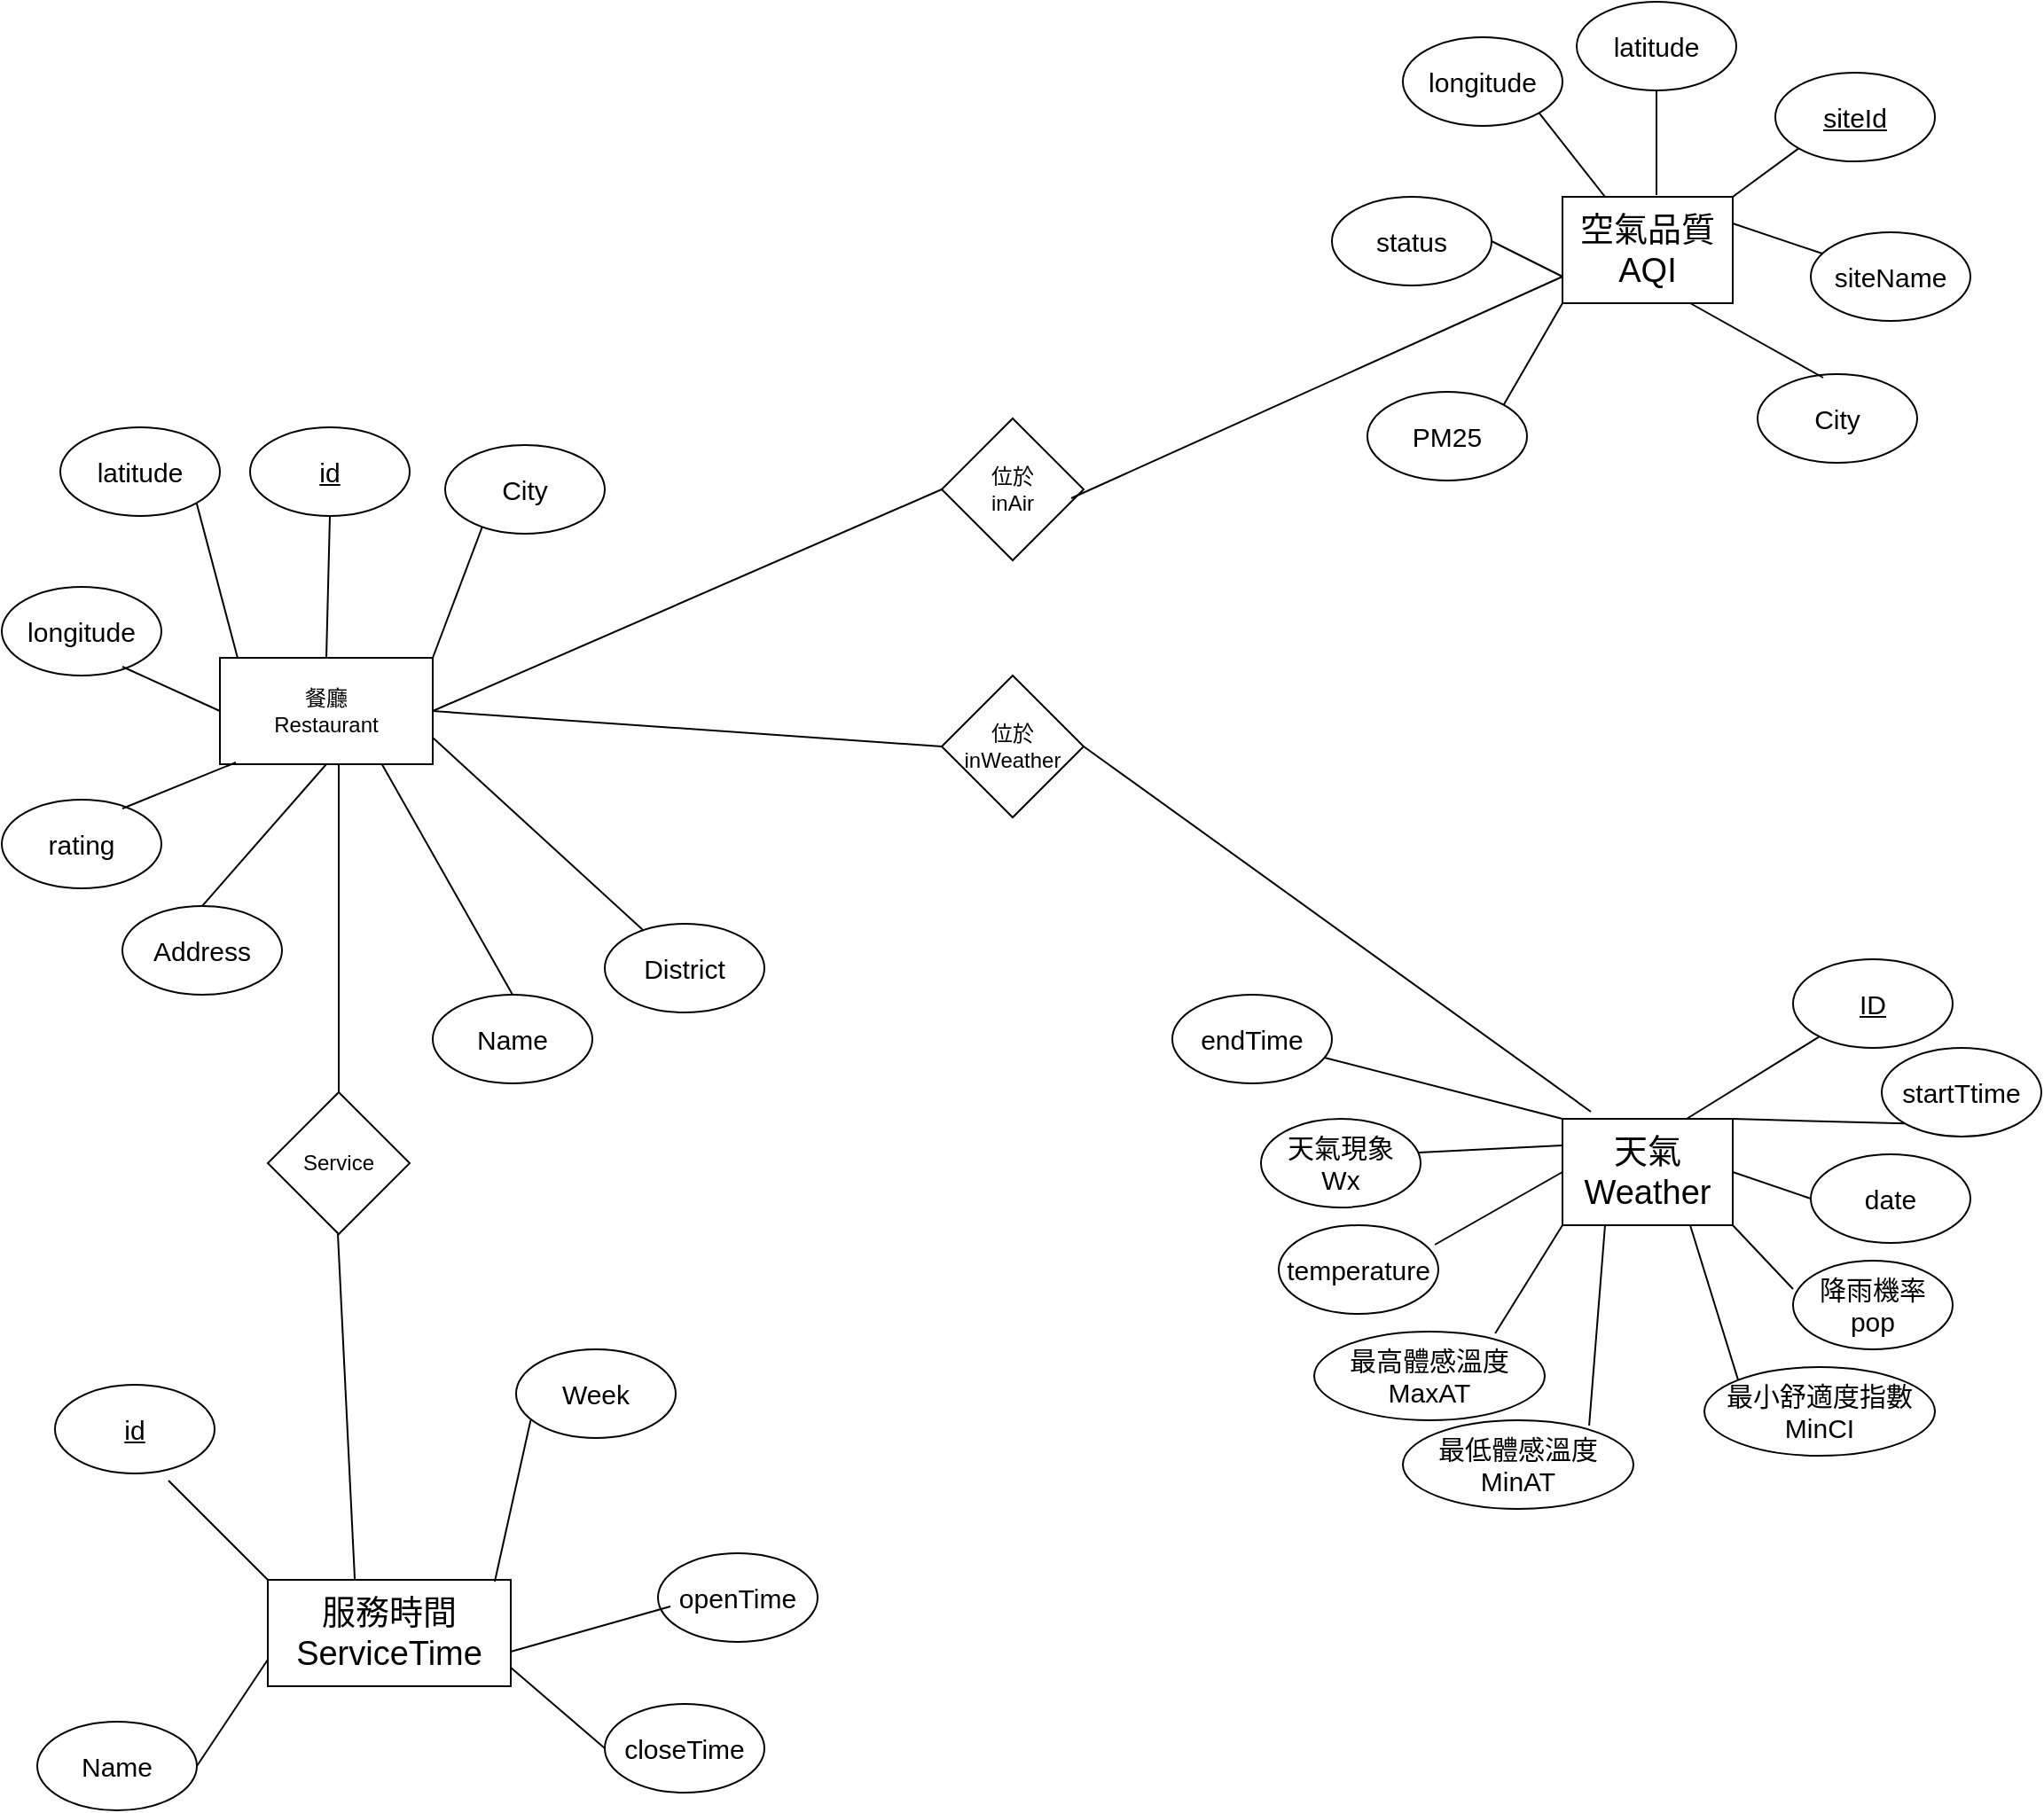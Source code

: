 <mxfile version="14.1.3" type="github">
  <diagram id="1id13Hlo0LUYdl84jNpW" name="Page-1">
    <mxGraphModel dx="1422" dy="794" grid="1" gridSize="10" guides="1" tooltips="1" connect="1" arrows="1" fold="1" page="1" pageScale="1" pageWidth="1200" pageHeight="1920" math="0" shadow="0">
      <root>
        <mxCell id="0" />
        <mxCell id="1" parent="0" />
        <mxCell id="9KsozdBD5rHiE_QyWyAq-9" value="&lt;font style=&quot;font-size: 19px&quot;&gt;天氣&lt;br&gt;Weather&lt;br&gt;&lt;/font&gt;" style="rounded=0;whiteSpace=wrap;html=1;" parent="1" vertex="1">
          <mxGeometry x="880" y="690" width="96" height="60" as="geometry" />
        </mxCell>
        <mxCell id="9KsozdBD5rHiE_QyWyAq-10" value="&lt;span style=&quot;font-size: 15px&quot;&gt;startTtime&lt;/span&gt;" style="ellipse;whiteSpace=wrap;html=1;" parent="1" vertex="1">
          <mxGeometry x="1060" y="650" width="90" height="50" as="geometry" />
        </mxCell>
        <mxCell id="9KsozdBD5rHiE_QyWyAq-11" value="&lt;font style=&quot;font-size: 15px&quot;&gt;date&lt;/font&gt;" style="ellipse;whiteSpace=wrap;html=1;" parent="1" vertex="1">
          <mxGeometry x="1020" y="710" width="90" height="50" as="geometry" />
        </mxCell>
        <mxCell id="9KsozdBD5rHiE_QyWyAq-12" value="&lt;font style=&quot;font-size: 15px&quot;&gt;endTime&lt;/font&gt;" style="ellipse;whiteSpace=wrap;html=1;" parent="1" vertex="1">
          <mxGeometry x="660" y="620" width="90" height="50" as="geometry" />
        </mxCell>
        <mxCell id="9KsozdBD5rHiE_QyWyAq-13" value="&lt;font style=&quot;font-size: 15px&quot;&gt;天氣現象&lt;br&gt;Wx&lt;/font&gt;" style="ellipse;whiteSpace=wrap;html=1;" parent="1" vertex="1">
          <mxGeometry x="710" y="690" width="90" height="50" as="geometry" />
        </mxCell>
        <mxCell id="9KsozdBD5rHiE_QyWyAq-14" value="&lt;font style=&quot;font-size: 15px&quot;&gt;降雨機率&lt;br&gt;pop&lt;br&gt;&lt;/font&gt;" style="ellipse;whiteSpace=wrap;html=1;" parent="1" vertex="1">
          <mxGeometry x="1010" y="770" width="90" height="50" as="geometry" />
        </mxCell>
        <mxCell id="9KsozdBD5rHiE_QyWyAq-15" value="&lt;font style=&quot;font-size: 15px&quot;&gt;temperature&lt;/font&gt;" style="ellipse;whiteSpace=wrap;html=1;" parent="1" vertex="1">
          <mxGeometry x="720" y="750" width="90" height="50" as="geometry" />
        </mxCell>
        <mxCell id="9KsozdBD5rHiE_QyWyAq-16" value="&lt;font style=&quot;font-size: 15px&quot;&gt;最小舒適度指數&lt;br&gt;MinCI&lt;/font&gt;" style="ellipse;whiteSpace=wrap;html=1;" parent="1" vertex="1">
          <mxGeometry x="960" y="830" width="130" height="50" as="geometry" />
        </mxCell>
        <mxCell id="9KsozdBD5rHiE_QyWyAq-17" value="&lt;font style=&quot;font-size: 15px&quot;&gt;最高體感溫度&lt;br&gt;MaxAT&lt;/font&gt;" style="ellipse;whiteSpace=wrap;html=1;" parent="1" vertex="1">
          <mxGeometry x="740" y="810" width="130" height="50" as="geometry" />
        </mxCell>
        <mxCell id="9KsozdBD5rHiE_QyWyAq-18" value="&lt;font style=&quot;font-size: 15px&quot;&gt;最低體感溫度&lt;br&gt;MinAT&lt;/font&gt;" style="ellipse;whiteSpace=wrap;html=1;" parent="1" vertex="1">
          <mxGeometry x="790" y="860" width="130" height="50" as="geometry" />
        </mxCell>
        <mxCell id="9KsozdBD5rHiE_QyWyAq-28" value="" style="endArrow=none;html=1;entryX=0;entryY=0;entryDx=0;entryDy=0;" parent="1" source="9KsozdBD5rHiE_QyWyAq-12" target="9KsozdBD5rHiE_QyWyAq-9" edge="1">
          <mxGeometry width="50" height="50" relative="1" as="geometry">
            <mxPoint x="920" y="620" as="sourcePoint" />
            <mxPoint x="970" y="570" as="targetPoint" />
          </mxGeometry>
        </mxCell>
        <mxCell id="9KsozdBD5rHiE_QyWyAq-29" value="" style="endArrow=none;html=1;entryX=1;entryY=0.5;entryDx=0;entryDy=0;exitX=0;exitY=0.5;exitDx=0;exitDy=0;" parent="1" source="9KsozdBD5rHiE_QyWyAq-11" target="9KsozdBD5rHiE_QyWyAq-9" edge="1">
          <mxGeometry width="50" height="50" relative="1" as="geometry">
            <mxPoint x="920" y="620" as="sourcePoint" />
            <mxPoint x="970" y="570" as="targetPoint" />
          </mxGeometry>
        </mxCell>
        <mxCell id="9KsozdBD5rHiE_QyWyAq-31" value="" style="endArrow=none;html=1;entryX=0;entryY=0.25;entryDx=0;entryDy=0;exitX=0.989;exitY=0.38;exitDx=0;exitDy=0;exitPerimeter=0;" parent="1" source="9KsozdBD5rHiE_QyWyAq-13" target="9KsozdBD5rHiE_QyWyAq-9" edge="1">
          <mxGeometry width="50" height="50" relative="1" as="geometry">
            <mxPoint x="920" y="620" as="sourcePoint" />
            <mxPoint x="970" y="570" as="targetPoint" />
          </mxGeometry>
        </mxCell>
        <mxCell id="9KsozdBD5rHiE_QyWyAq-32" value="" style="endArrow=none;html=1;entryX=0;entryY=0.5;entryDx=0;entryDy=0;exitX=0.978;exitY=0.22;exitDx=0;exitDy=0;exitPerimeter=0;" parent="1" source="9KsozdBD5rHiE_QyWyAq-15" target="9KsozdBD5rHiE_QyWyAq-9" edge="1">
          <mxGeometry width="50" height="50" relative="1" as="geometry">
            <mxPoint x="920" y="620" as="sourcePoint" />
            <mxPoint x="970" y="570" as="targetPoint" />
          </mxGeometry>
        </mxCell>
        <mxCell id="9KsozdBD5rHiE_QyWyAq-33" value="" style="endArrow=none;html=1;entryX=0;entryY=1;entryDx=0;entryDy=0;exitX=0.785;exitY=0.02;exitDx=0;exitDy=0;exitPerimeter=0;" parent="1" source="9KsozdBD5rHiE_QyWyAq-17" target="9KsozdBD5rHiE_QyWyAq-9" edge="1">
          <mxGeometry width="50" height="50" relative="1" as="geometry">
            <mxPoint x="920" y="620" as="sourcePoint" />
            <mxPoint x="970" y="570" as="targetPoint" />
          </mxGeometry>
        </mxCell>
        <mxCell id="9KsozdBD5rHiE_QyWyAq-34" value="" style="endArrow=none;html=1;entryX=0.25;entryY=1;entryDx=0;entryDy=0;exitX=0.808;exitY=0.06;exitDx=0;exitDy=0;exitPerimeter=0;" parent="1" source="9KsozdBD5rHiE_QyWyAq-18" target="9KsozdBD5rHiE_QyWyAq-9" edge="1">
          <mxGeometry width="50" height="50" relative="1" as="geometry">
            <mxPoint x="920" y="620" as="sourcePoint" />
            <mxPoint x="970" y="570" as="targetPoint" />
          </mxGeometry>
        </mxCell>
        <mxCell id="9KsozdBD5rHiE_QyWyAq-35" value="" style="endArrow=none;html=1;entryX=0.75;entryY=1;entryDx=0;entryDy=0;exitX=0;exitY=0;exitDx=0;exitDy=0;" parent="1" source="9KsozdBD5rHiE_QyWyAq-16" target="9KsozdBD5rHiE_QyWyAq-9" edge="1">
          <mxGeometry width="50" height="50" relative="1" as="geometry">
            <mxPoint x="920" y="620" as="sourcePoint" />
            <mxPoint x="970" y="570" as="targetPoint" />
          </mxGeometry>
        </mxCell>
        <mxCell id="9KsozdBD5rHiE_QyWyAq-36" value="" style="endArrow=none;html=1;entryX=1;entryY=1;entryDx=0;entryDy=0;exitX=0;exitY=0.32;exitDx=0;exitDy=0;exitPerimeter=0;" parent="1" source="9KsozdBD5rHiE_QyWyAq-14" target="9KsozdBD5rHiE_QyWyAq-9" edge="1">
          <mxGeometry width="50" height="50" relative="1" as="geometry">
            <mxPoint x="920" y="620" as="sourcePoint" />
            <mxPoint x="970" y="570" as="targetPoint" />
          </mxGeometry>
        </mxCell>
        <mxCell id="9KsozdBD5rHiE_QyWyAq-42" value="餐廳&lt;br&gt;Restaurant" style="rounded=0;whiteSpace=wrap;html=1;" parent="1" vertex="1">
          <mxGeometry x="123" y="430" width="120" height="60" as="geometry" />
        </mxCell>
        <mxCell id="9KsozdBD5rHiE_QyWyAq-44" value="&lt;span style=&quot;font-size: 15px&quot;&gt;&lt;u&gt;id&lt;/u&gt;&lt;/span&gt;" style="ellipse;whiteSpace=wrap;html=1;" parent="1" vertex="1">
          <mxGeometry x="140" y="300" width="90" height="50" as="geometry" />
        </mxCell>
        <mxCell id="9KsozdBD5rHiE_QyWyAq-45" value="&lt;font style=&quot;font-size: 15px&quot;&gt;City&lt;/font&gt;" style="ellipse;whiteSpace=wrap;html=1;" parent="1" vertex="1">
          <mxGeometry x="250" y="310" width="90" height="50" as="geometry" />
        </mxCell>
        <mxCell id="9KsozdBD5rHiE_QyWyAq-46" value="&lt;font style=&quot;font-size: 15px&quot;&gt;District&lt;/font&gt;" style="ellipse;whiteSpace=wrap;html=1;" parent="1" vertex="1">
          <mxGeometry x="340" y="580" width="90" height="50" as="geometry" />
        </mxCell>
        <mxCell id="9KsozdBD5rHiE_QyWyAq-48" value="&lt;font style=&quot;font-size: 15px&quot;&gt;longitude&lt;/font&gt;" style="ellipse;whiteSpace=wrap;html=1;" parent="1" vertex="1">
          <mxGeometry y="390" width="90" height="50" as="geometry" />
        </mxCell>
        <mxCell id="9KsozdBD5rHiE_QyWyAq-49" value="&lt;font style=&quot;font-size: 15px&quot;&gt;latitude&lt;/font&gt;" style="ellipse;whiteSpace=wrap;html=1;" parent="1" vertex="1">
          <mxGeometry x="33" y="300" width="90" height="50" as="geometry" />
        </mxCell>
        <mxCell id="9KsozdBD5rHiE_QyWyAq-50" value="&lt;font style=&quot;font-size: 15px&quot;&gt;Address&lt;/font&gt;" style="ellipse;whiteSpace=wrap;html=1;" parent="1" vertex="1">
          <mxGeometry x="68" y="570" width="90" height="50" as="geometry" />
        </mxCell>
        <mxCell id="9KsozdBD5rHiE_QyWyAq-51" value="&lt;font style=&quot;font-size: 15px&quot;&gt;rating&lt;/font&gt;" style="ellipse;whiteSpace=wrap;html=1;" parent="1" vertex="1">
          <mxGeometry y="510" width="90" height="50" as="geometry" />
        </mxCell>
        <mxCell id="9KsozdBD5rHiE_QyWyAq-52" value="位於&lt;br&gt;inAir" style="rhombus;whiteSpace=wrap;html=1;" parent="1" vertex="1">
          <mxGeometry x="530" y="295" width="80" height="80" as="geometry" />
        </mxCell>
        <mxCell id="9KsozdBD5rHiE_QyWyAq-56" value="" style="endArrow=none;html=1;entryX=0.5;entryY=1;entryDx=0;entryDy=0;exitX=0.5;exitY=0;exitDx=0;exitDy=0;" parent="1" source="9KsozdBD5rHiE_QyWyAq-50" target="9KsozdBD5rHiE_QyWyAq-42" edge="1">
          <mxGeometry width="50" height="50" relative="1" as="geometry">
            <mxPoint x="108" y="650" as="sourcePoint" />
            <mxPoint x="158" y="600" as="targetPoint" />
          </mxGeometry>
        </mxCell>
        <mxCell id="9KsozdBD5rHiE_QyWyAq-57" value="" style="endArrow=none;html=1;entryX=1;entryY=0.75;entryDx=0;entryDy=0;" parent="1" source="9KsozdBD5rHiE_QyWyAq-46" target="9KsozdBD5rHiE_QyWyAq-42" edge="1">
          <mxGeometry width="50" height="50" relative="1" as="geometry">
            <mxPoint x="108" y="650" as="sourcePoint" />
            <mxPoint x="158" y="600" as="targetPoint" />
          </mxGeometry>
        </mxCell>
        <mxCell id="9KsozdBD5rHiE_QyWyAq-58" value="" style="endArrow=none;html=1;entryX=1;entryY=0;entryDx=0;entryDy=0;exitX=0.233;exitY=0.92;exitDx=0;exitDy=0;exitPerimeter=0;" parent="1" source="9KsozdBD5rHiE_QyWyAq-45" target="9KsozdBD5rHiE_QyWyAq-42" edge="1">
          <mxGeometry width="50" height="50" relative="1" as="geometry">
            <mxPoint x="108" y="650" as="sourcePoint" />
            <mxPoint x="158" y="600" as="targetPoint" />
          </mxGeometry>
        </mxCell>
        <mxCell id="9KsozdBD5rHiE_QyWyAq-59" value="" style="endArrow=none;html=1;entryX=0.5;entryY=0;entryDx=0;entryDy=0;exitX=0.5;exitY=1;exitDx=0;exitDy=0;" parent="1" source="9KsozdBD5rHiE_QyWyAq-44" target="9KsozdBD5rHiE_QyWyAq-42" edge="1">
          <mxGeometry width="50" height="50" relative="1" as="geometry">
            <mxPoint x="108" y="650" as="sourcePoint" />
            <mxPoint x="158" y="600" as="targetPoint" />
          </mxGeometry>
        </mxCell>
        <mxCell id="9KsozdBD5rHiE_QyWyAq-60" value="" style="endArrow=none;html=1;entryX=0.083;entryY=0;entryDx=0;entryDy=0;entryPerimeter=0;exitX=1;exitY=1;exitDx=0;exitDy=0;" parent="1" source="9KsozdBD5rHiE_QyWyAq-49" target="9KsozdBD5rHiE_QyWyAq-42" edge="1">
          <mxGeometry width="50" height="50" relative="1" as="geometry">
            <mxPoint x="108" y="650" as="sourcePoint" />
            <mxPoint x="158" y="600" as="targetPoint" />
          </mxGeometry>
        </mxCell>
        <mxCell id="9KsozdBD5rHiE_QyWyAq-61" value="" style="endArrow=none;html=1;entryX=0;entryY=0.5;entryDx=0;entryDy=0;exitX=1;exitY=0.5;exitDx=0;exitDy=0;" parent="1" target="9KsozdBD5rHiE_QyWyAq-42" edge="1">
          <mxGeometry width="50" height="50" relative="1" as="geometry">
            <mxPoint x="68" y="435" as="sourcePoint" />
            <mxPoint x="158" y="600" as="targetPoint" />
          </mxGeometry>
        </mxCell>
        <mxCell id="9KsozdBD5rHiE_QyWyAq-62" value="" style="endArrow=none;html=1;entryX=0.075;entryY=0.983;entryDx=0;entryDy=0;entryPerimeter=0;exitX=1;exitY=0.5;exitDx=0;exitDy=0;" parent="1" target="9KsozdBD5rHiE_QyWyAq-42" edge="1">
          <mxGeometry width="50" height="50" relative="1" as="geometry">
            <mxPoint x="68" y="515" as="sourcePoint" />
            <mxPoint x="158" y="600" as="targetPoint" />
          </mxGeometry>
        </mxCell>
        <mxCell id="9KsozdBD5rHiE_QyWyAq-63" value="&lt;font style=&quot;font-size: 19px&quot;&gt;空氣品質&lt;br&gt;AQI&lt;br&gt;&lt;/font&gt;" style="rounded=0;whiteSpace=wrap;html=1;" parent="1" vertex="1">
          <mxGeometry x="880" y="170" width="96" height="60" as="geometry" />
        </mxCell>
        <mxCell id="9KsozdBD5rHiE_QyWyAq-64" value="&lt;span style=&quot;font-size: 15px&quot;&gt;&lt;u&gt;siteId&lt;/u&gt;&lt;/span&gt;" style="ellipse;whiteSpace=wrap;html=1;" parent="1" vertex="1">
          <mxGeometry x="1000" y="100" width="90" height="50" as="geometry" />
        </mxCell>
        <mxCell id="9KsozdBD5rHiE_QyWyAq-65" value="&lt;font style=&quot;font-size: 15px&quot;&gt;siteName&lt;/font&gt;" style="ellipse;whiteSpace=wrap;html=1;" parent="1" vertex="1">
          <mxGeometry x="1020" y="190" width="90" height="50" as="geometry" />
        </mxCell>
        <mxCell id="9KsozdBD5rHiE_QyWyAq-66" value="&lt;font style=&quot;font-size: 15px&quot;&gt;City&lt;/font&gt;" style="ellipse;whiteSpace=wrap;html=1;" parent="1" vertex="1">
          <mxGeometry x="990" y="270" width="90" height="50" as="geometry" />
        </mxCell>
        <mxCell id="9KsozdBD5rHiE_QyWyAq-67" value="&lt;font style=&quot;font-size: 15px&quot;&gt;longitude&lt;/font&gt;" style="ellipse;whiteSpace=wrap;html=1;" parent="1" vertex="1">
          <mxGeometry x="790" y="80" width="90" height="50" as="geometry" />
        </mxCell>
        <mxCell id="9KsozdBD5rHiE_QyWyAq-68" value="&lt;font style=&quot;font-size: 15px&quot;&gt;latitude&lt;/font&gt;" style="ellipse;whiteSpace=wrap;html=1;" parent="1" vertex="1">
          <mxGeometry x="888" y="60" width="90" height="50" as="geometry" />
        </mxCell>
        <mxCell id="9KsozdBD5rHiE_QyWyAq-69" value="&lt;font style=&quot;font-size: 15px&quot;&gt;status&lt;/font&gt;" style="ellipse;whiteSpace=wrap;html=1;" parent="1" vertex="1">
          <mxGeometry x="750" y="170" width="90" height="50" as="geometry" />
        </mxCell>
        <mxCell id="9KsozdBD5rHiE_QyWyAq-70" value="&lt;font style=&quot;font-size: 15px&quot;&gt;PM25&lt;/font&gt;" style="ellipse;whiteSpace=wrap;html=1;" parent="1" vertex="1">
          <mxGeometry x="770" y="280" width="90" height="50" as="geometry" />
        </mxCell>
        <mxCell id="9KsozdBD5rHiE_QyWyAq-75" value="" style="endArrow=none;html=1;entryX=0.5;entryY=1;entryDx=0;entryDy=0;" parent="1" target="9KsozdBD5rHiE_QyWyAq-68" edge="1">
          <mxGeometry width="50" height="50" relative="1" as="geometry">
            <mxPoint x="933" y="169" as="sourcePoint" />
            <mxPoint x="1150" y="30" as="targetPoint" />
          </mxGeometry>
        </mxCell>
        <mxCell id="9KsozdBD5rHiE_QyWyAq-76" value="" style="endArrow=none;html=1;exitX=0.25;exitY=0;exitDx=0;exitDy=0;entryX=1;entryY=1;entryDx=0;entryDy=0;" parent="1" source="9KsozdBD5rHiE_QyWyAq-63" target="9KsozdBD5rHiE_QyWyAq-67" edge="1">
          <mxGeometry width="50" height="50" relative="1" as="geometry">
            <mxPoint x="1100" y="80" as="sourcePoint" />
            <mxPoint x="1150" y="30" as="targetPoint" />
          </mxGeometry>
        </mxCell>
        <mxCell id="9KsozdBD5rHiE_QyWyAq-77" value="" style="endArrow=none;html=1;exitX=0;exitY=0.75;exitDx=0;exitDy=0;entryX=1;entryY=0.5;entryDx=0;entryDy=0;" parent="1" source="9KsozdBD5rHiE_QyWyAq-63" target="9KsozdBD5rHiE_QyWyAq-69" edge="1">
          <mxGeometry width="50" height="50" relative="1" as="geometry">
            <mxPoint x="1100" y="80" as="sourcePoint" />
            <mxPoint x="1150" y="30" as="targetPoint" />
          </mxGeometry>
        </mxCell>
        <mxCell id="9KsozdBD5rHiE_QyWyAq-78" value="" style="endArrow=none;html=1;exitX=0;exitY=1;exitDx=0;exitDy=0;entryX=1;entryY=0;entryDx=0;entryDy=0;" parent="1" source="9KsozdBD5rHiE_QyWyAq-63" target="9KsozdBD5rHiE_QyWyAq-70" edge="1">
          <mxGeometry width="50" height="50" relative="1" as="geometry">
            <mxPoint x="1100" y="80" as="sourcePoint" />
            <mxPoint x="1150" y="30" as="targetPoint" />
          </mxGeometry>
        </mxCell>
        <mxCell id="9KsozdBD5rHiE_QyWyAq-79" value="" style="endArrow=none;html=1;entryX=0.75;entryY=1;entryDx=0;entryDy=0;exitX=0.411;exitY=0.04;exitDx=0;exitDy=0;exitPerimeter=0;" parent="1" source="9KsozdBD5rHiE_QyWyAq-66" target="9KsozdBD5rHiE_QyWyAq-63" edge="1">
          <mxGeometry width="50" height="50" relative="1" as="geometry">
            <mxPoint x="1100" y="80" as="sourcePoint" />
            <mxPoint x="1150" y="30" as="targetPoint" />
          </mxGeometry>
        </mxCell>
        <mxCell id="9KsozdBD5rHiE_QyWyAq-80" value="" style="endArrow=none;html=1;exitX=1;exitY=0.25;exitDx=0;exitDy=0;" parent="1" source="9KsozdBD5rHiE_QyWyAq-63" target="9KsozdBD5rHiE_QyWyAq-65" edge="1">
          <mxGeometry width="50" height="50" relative="1" as="geometry">
            <mxPoint x="1100" y="80" as="sourcePoint" />
            <mxPoint x="1150" y="30" as="targetPoint" />
          </mxGeometry>
        </mxCell>
        <mxCell id="9KsozdBD5rHiE_QyWyAq-81" value="" style="endArrow=none;html=1;entryX=0;entryY=1;entryDx=0;entryDy=0;exitX=1;exitY=0;exitDx=0;exitDy=0;" parent="1" source="9KsozdBD5rHiE_QyWyAq-63" target="9KsozdBD5rHiE_QyWyAq-64" edge="1">
          <mxGeometry width="50" height="50" relative="1" as="geometry">
            <mxPoint x="1100" y="80" as="sourcePoint" />
            <mxPoint x="1150" y="30" as="targetPoint" />
          </mxGeometry>
        </mxCell>
        <mxCell id="_h531elygdDh2uQcHETm-1" value="&lt;span style=&quot;font-size: 15px&quot;&gt;&lt;u&gt;ID&lt;/u&gt;&lt;/span&gt;" style="ellipse;whiteSpace=wrap;html=1;" parent="1" vertex="1">
          <mxGeometry x="1010" y="600" width="90" height="50" as="geometry" />
        </mxCell>
        <mxCell id="_h531elygdDh2uQcHETm-2" value="" style="endArrow=none;html=1;entryX=1;entryY=0;entryDx=0;entryDy=0;exitX=0;exitY=1;exitDx=0;exitDy=0;" parent="1" edge="1">
          <mxGeometry width="50" height="50" relative="1" as="geometry">
            <mxPoint x="1073.18" y="692.678" as="sourcePoint" />
            <mxPoint x="976" y="690" as="targetPoint" />
          </mxGeometry>
        </mxCell>
        <mxCell id="_h531elygdDh2uQcHETm-3" value="" style="endArrow=none;html=1;entryX=1;entryY=0;entryDx=0;entryDy=0;" parent="1" source="_h531elygdDh2uQcHETm-1" edge="1">
          <mxGeometry width="50" height="50" relative="1" as="geometry">
            <mxPoint x="1047.18" y="692.678" as="sourcePoint" />
            <mxPoint x="950" y="690" as="targetPoint" />
          </mxGeometry>
        </mxCell>
        <mxCell id="_h531elygdDh2uQcHETm-4" value="位於&lt;br&gt;inWeather" style="rhombus;whiteSpace=wrap;html=1;" parent="1" vertex="1">
          <mxGeometry x="530" y="440" width="80" height="80" as="geometry" />
        </mxCell>
        <mxCell id="_h531elygdDh2uQcHETm-5" value="" style="endArrow=none;html=1;exitX=0;exitY=0.5;exitDx=0;exitDy=0;" parent="1" source="_h531elygdDh2uQcHETm-4" edge="1">
          <mxGeometry width="50" height="50" relative="1" as="geometry">
            <mxPoint x="193" y="510" as="sourcePoint" />
            <mxPoint x="243" y="460" as="targetPoint" />
          </mxGeometry>
        </mxCell>
        <mxCell id="_h531elygdDh2uQcHETm-6" value="" style="endArrow=none;html=1;exitX=0;exitY=0.5;exitDx=0;exitDy=0;" parent="1" source="9KsozdBD5rHiE_QyWyAq-52" edge="1">
          <mxGeometry width="50" height="50" relative="1" as="geometry">
            <mxPoint x="520" y="580" as="sourcePoint" />
            <mxPoint x="243" y="460" as="targetPoint" />
          </mxGeometry>
        </mxCell>
        <mxCell id="_h531elygdDh2uQcHETm-7" value="" style="endArrow=none;html=1;exitX=0;exitY=0.75;exitDx=0;exitDy=0;" parent="1" source="9KsozdBD5rHiE_QyWyAq-63" edge="1">
          <mxGeometry width="50" height="50" relative="1" as="geometry">
            <mxPoint x="880" y="450" as="sourcePoint" />
            <mxPoint x="603" y="340" as="targetPoint" />
          </mxGeometry>
        </mxCell>
        <mxCell id="_h531elygdDh2uQcHETm-8" value="" style="endArrow=none;html=1;exitX=0.167;exitY=-0.067;exitDx=0;exitDy=0;exitPerimeter=0;" parent="1" source="9KsozdBD5rHiE_QyWyAq-9" edge="1">
          <mxGeometry width="50" height="50" relative="1" as="geometry">
            <mxPoint x="897" y="500" as="sourcePoint" />
            <mxPoint x="610" y="480" as="targetPoint" />
          </mxGeometry>
        </mxCell>
        <mxCell id="3830aWExYsTigtOoCDSC-1" value="Service" style="rhombus;whiteSpace=wrap;html=1;" vertex="1" parent="1">
          <mxGeometry x="150" y="675" width="80" height="80" as="geometry" />
        </mxCell>
        <mxCell id="3830aWExYsTigtOoCDSC-2" value="" style="endArrow=none;html=1;exitX=0.5;exitY=0;exitDx=0;exitDy=0;" edge="1" parent="1" source="3830aWExYsTigtOoCDSC-1">
          <mxGeometry width="50" height="50" relative="1" as="geometry">
            <mxPoint x="477" y="510" as="sourcePoint" />
            <mxPoint x="190" y="490" as="targetPoint" />
          </mxGeometry>
        </mxCell>
        <mxCell id="3830aWExYsTigtOoCDSC-3" value="&lt;font style=&quot;font-size: 19px&quot;&gt;服務時間&lt;br&gt;ServiceTime&lt;br&gt;&lt;/font&gt;" style="rounded=0;whiteSpace=wrap;html=1;" vertex="1" parent="1">
          <mxGeometry x="150" y="950" width="137" height="60" as="geometry" />
        </mxCell>
        <mxCell id="3830aWExYsTigtOoCDSC-4" value="&lt;span style=&quot;font-size: 15px&quot;&gt;&lt;u&gt;id&lt;/u&gt;&lt;/span&gt;" style="ellipse;whiteSpace=wrap;html=1;" vertex="1" parent="1">
          <mxGeometry x="30" y="840" width="90" height="50" as="geometry" />
        </mxCell>
        <mxCell id="3830aWExYsTigtOoCDSC-5" value="" style="endArrow=none;html=1;entryX=0;entryY=0;entryDx=0;entryDy=0;exitX=0.711;exitY=1.08;exitDx=0;exitDy=0;exitPerimeter=0;" edge="1" parent="1" source="3830aWExYsTigtOoCDSC-4" target="3830aWExYsTigtOoCDSC-3">
          <mxGeometry width="50" height="50" relative="1" as="geometry">
            <mxPoint x="96" y="860" as="sourcePoint" />
            <mxPoint x="94" y="940" as="targetPoint" />
          </mxGeometry>
        </mxCell>
        <mxCell id="3830aWExYsTigtOoCDSC-6" value="&lt;font style=&quot;font-size: 15px&quot;&gt;Name&lt;/font&gt;" style="ellipse;whiteSpace=wrap;html=1;" vertex="1" parent="1">
          <mxGeometry x="243" y="620" width="90" height="50" as="geometry" />
        </mxCell>
        <mxCell id="3830aWExYsTigtOoCDSC-7" value="" style="endArrow=none;html=1;entryX=1;entryY=0.75;entryDx=0;entryDy=0;exitX=0.5;exitY=0;exitDx=0;exitDy=0;" edge="1" parent="1" source="3830aWExYsTigtOoCDSC-6">
          <mxGeometry width="50" height="50" relative="1" as="geometry">
            <mxPoint x="333.005" y="598.627" as="sourcePoint" />
            <mxPoint x="214.35" y="490" as="targetPoint" />
          </mxGeometry>
        </mxCell>
        <mxCell id="3830aWExYsTigtOoCDSC-8" value="&lt;font style=&quot;font-size: 15px&quot;&gt;Name&lt;/font&gt;" style="ellipse;whiteSpace=wrap;html=1;" vertex="1" parent="1">
          <mxGeometry x="20" y="1030" width="90" height="50" as="geometry" />
        </mxCell>
        <mxCell id="3830aWExYsTigtOoCDSC-9" value="" style="endArrow=none;html=1;entryX=1;entryY=0.5;entryDx=0;entryDy=0;exitX=0;exitY=0.75;exitDx=0;exitDy=0;" edge="1" parent="1" source="3830aWExYsTigtOoCDSC-3" target="3830aWExYsTigtOoCDSC-8">
          <mxGeometry width="50" height="50" relative="1" as="geometry">
            <mxPoint x="163.65" y="1080" as="sourcePoint" />
            <mxPoint x="90.0" y="950" as="targetPoint" />
          </mxGeometry>
        </mxCell>
        <mxCell id="3830aWExYsTigtOoCDSC-10" value="&lt;font style=&quot;font-size: 15px&quot;&gt;Week&lt;br&gt;&lt;/font&gt;" style="ellipse;whiteSpace=wrap;html=1;" vertex="1" parent="1">
          <mxGeometry x="290" y="820" width="90" height="50" as="geometry" />
        </mxCell>
        <mxCell id="3830aWExYsTigtOoCDSC-11" value="&lt;font style=&quot;font-size: 15px&quot;&gt;openTime&lt;br&gt;&lt;/font&gt;" style="ellipse;whiteSpace=wrap;html=1;" vertex="1" parent="1">
          <mxGeometry x="370" y="935" width="90" height="50" as="geometry" />
        </mxCell>
        <mxCell id="3830aWExYsTigtOoCDSC-12" value="&lt;font style=&quot;font-size: 15px&quot;&gt;closeTime&lt;br&gt;&lt;/font&gt;" style="ellipse;whiteSpace=wrap;html=1;" vertex="1" parent="1">
          <mxGeometry x="340" y="1020" width="90" height="50" as="geometry" />
        </mxCell>
        <mxCell id="3830aWExYsTigtOoCDSC-13" value="" style="endArrow=none;html=1;entryX=1;entryY=0.75;entryDx=0;entryDy=0;exitX=0.934;exitY=0.017;exitDx=0;exitDy=0;exitPerimeter=0;" edge="1" parent="1" source="3830aWExYsTigtOoCDSC-3">
          <mxGeometry width="50" height="50" relative="1" as="geometry">
            <mxPoint x="371.83" y="990" as="sourcePoint" />
            <mxPoint x="298.18" y="860" as="targetPoint" />
          </mxGeometry>
        </mxCell>
        <mxCell id="3830aWExYsTigtOoCDSC-14" value="" style="endArrow=none;html=1;entryX=0.078;entryY=0.6;entryDx=0;entryDy=0;exitX=0.934;exitY=0.017;exitDx=0;exitDy=0;exitPerimeter=0;entryPerimeter=0;" edge="1" parent="1" target="3830aWExYsTigtOoCDSC-11">
          <mxGeometry width="50" height="50" relative="1" as="geometry">
            <mxPoint x="286.998" y="990.51" as="sourcePoint" />
            <mxPoint x="307.22" y="899.49" as="targetPoint" />
          </mxGeometry>
        </mxCell>
        <mxCell id="3830aWExYsTigtOoCDSC-15" value="" style="endArrow=none;html=1;entryX=1;entryY=0.75;entryDx=0;entryDy=0;exitX=0;exitY=0.5;exitDx=0;exitDy=0;" edge="1" parent="1" source="3830aWExYsTigtOoCDSC-12">
          <mxGeometry width="50" height="50" relative="1" as="geometry">
            <mxPoint x="266.778" y="1090.51" as="sourcePoint" />
            <mxPoint x="287.0" y="999.49" as="targetPoint" />
          </mxGeometry>
        </mxCell>
        <mxCell id="3830aWExYsTigtOoCDSC-16" value="" style="endArrow=none;html=1;exitX=0.358;exitY=0;exitDx=0;exitDy=0;exitPerimeter=0;" edge="1" parent="1" source="3830aWExYsTigtOoCDSC-3">
          <mxGeometry width="50" height="50" relative="1" as="geometry">
            <mxPoint x="189.5" y="940" as="sourcePoint" />
            <mxPoint x="189.5" y="755" as="targetPoint" />
          </mxGeometry>
        </mxCell>
      </root>
    </mxGraphModel>
  </diagram>
</mxfile>
